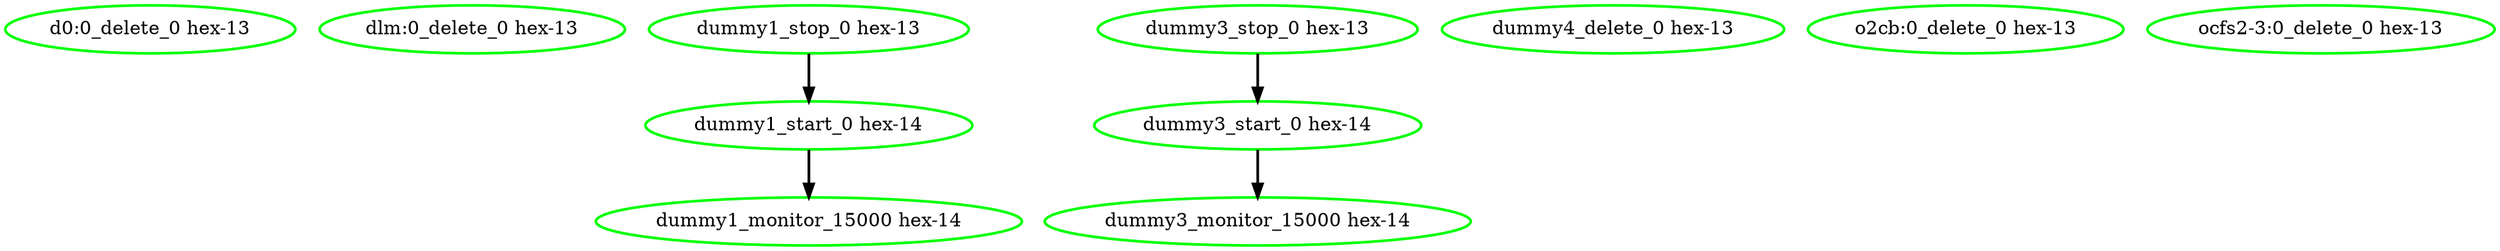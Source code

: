 digraph "g" {
"d0:0_delete_0 hex-13" [ style=bold color="green" fontcolor="black"]
"dlm:0_delete_0 hex-13" [ style=bold color="green" fontcolor="black"]
"dummy1_monitor_15000 hex-14" [ style=bold color="green" fontcolor="black" ]
"dummy1_start_0 hex-14" -> "dummy1_monitor_15000 hex-14" [ style = bold]
"dummy1_start_0 hex-14" [ style=bold color="green" fontcolor="black" ]
"dummy1_stop_0 hex-13" -> "dummy1_start_0 hex-14" [ style = bold]
"dummy1_stop_0 hex-13" [ style=bold color="green" fontcolor="black" ]
"dummy3_monitor_15000 hex-14" [ style=bold color="green" fontcolor="black" ]
"dummy3_start_0 hex-14" -> "dummy3_monitor_15000 hex-14" [ style = bold]
"dummy3_start_0 hex-14" [ style=bold color="green" fontcolor="black" ]
"dummy3_stop_0 hex-13" -> "dummy3_start_0 hex-14" [ style = bold]
"dummy3_stop_0 hex-13" [ style=bold color="green" fontcolor="black" ]
"dummy4_delete_0 hex-13" [ style=bold color="green" fontcolor="black"]
"o2cb:0_delete_0 hex-13" [ style=bold color="green" fontcolor="black"]
"ocfs2-3:0_delete_0 hex-13" [ style=bold color="green" fontcolor="black"]
}
